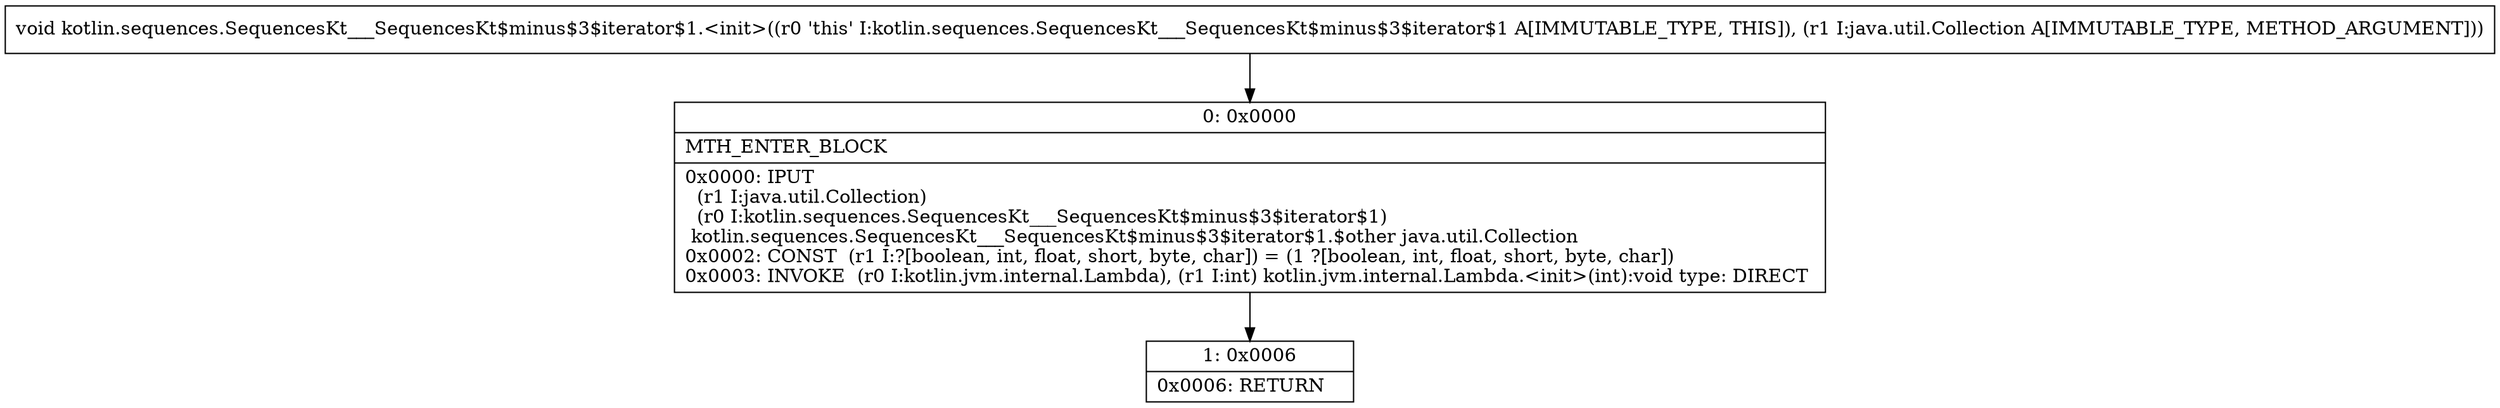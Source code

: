 digraph "CFG forkotlin.sequences.SequencesKt___SequencesKt$minus$3$iterator$1.\<init\>(Ljava\/util\/Collection;)V" {
Node_0 [shape=record,label="{0\:\ 0x0000|MTH_ENTER_BLOCK\l|0x0000: IPUT  \l  (r1 I:java.util.Collection)\l  (r0 I:kotlin.sequences.SequencesKt___SequencesKt$minus$3$iterator$1)\l kotlin.sequences.SequencesKt___SequencesKt$minus$3$iterator$1.$other java.util.Collection \l0x0002: CONST  (r1 I:?[boolean, int, float, short, byte, char]) = (1 ?[boolean, int, float, short, byte, char]) \l0x0003: INVOKE  (r0 I:kotlin.jvm.internal.Lambda), (r1 I:int) kotlin.jvm.internal.Lambda.\<init\>(int):void type: DIRECT \l}"];
Node_1 [shape=record,label="{1\:\ 0x0006|0x0006: RETURN   \l}"];
MethodNode[shape=record,label="{void kotlin.sequences.SequencesKt___SequencesKt$minus$3$iterator$1.\<init\>((r0 'this' I:kotlin.sequences.SequencesKt___SequencesKt$minus$3$iterator$1 A[IMMUTABLE_TYPE, THIS]), (r1 I:java.util.Collection A[IMMUTABLE_TYPE, METHOD_ARGUMENT])) }"];
MethodNode -> Node_0;
Node_0 -> Node_1;
}

